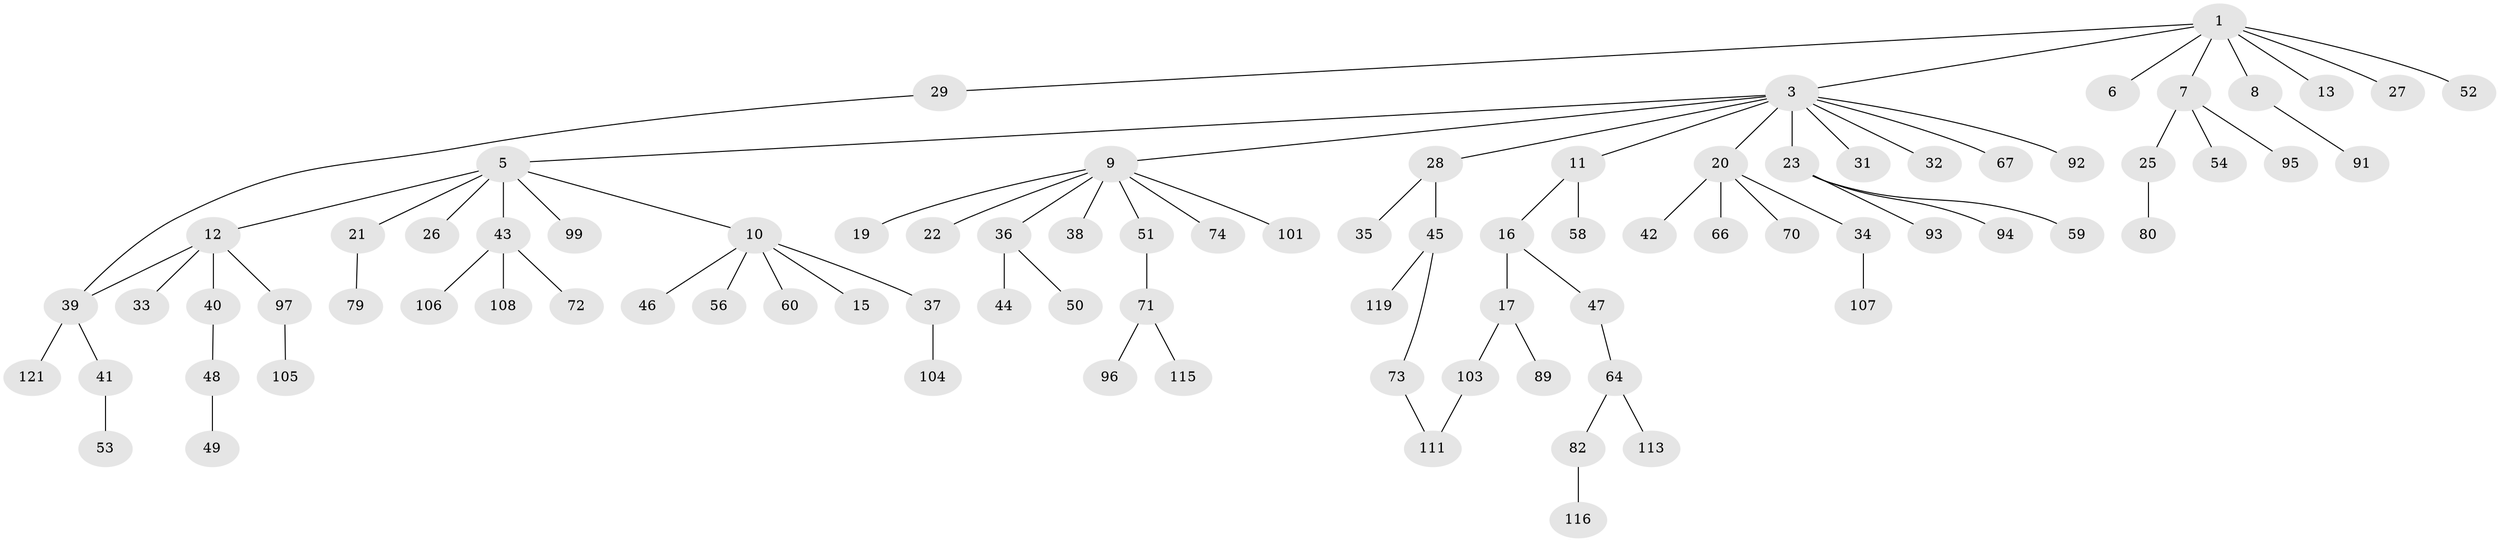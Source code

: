 // original degree distribution, {4: 0.06557377049180328, 6: 0.01639344262295082, 7: 0.02459016393442623, 1: 0.5081967213114754, 3: 0.13114754098360656, 5: 0.02459016393442623, 2: 0.22950819672131148}
// Generated by graph-tools (version 1.1) at 2025/17/03/04/25 18:17:10]
// undirected, 85 vertices, 86 edges
graph export_dot {
graph [start="1"]
  node [color=gray90,style=filled];
  1 [super="+2"];
  3 [super="+4"];
  5;
  6;
  7;
  8 [super="+110"];
  9 [super="+18"];
  10 [super="+14"];
  11;
  12 [super="+57"];
  13;
  15;
  16;
  17 [super="+68+24"];
  19;
  20;
  21 [super="+77+83+75"];
  22;
  23;
  25 [super="+90+69"];
  26;
  27 [super="+81"];
  28;
  29;
  31 [super="+117"];
  32;
  33;
  34 [super="+85"];
  35;
  36;
  37;
  38;
  39;
  40;
  41;
  42;
  43 [super="+62"];
  44;
  45 [super="+118+55"];
  46 [super="+84+102"];
  47;
  48;
  49 [super="+78+86"];
  50;
  51 [super="+61"];
  52 [super="+120"];
  53 [super="+100"];
  54;
  56;
  58;
  59;
  60;
  64 [super="+65"];
  66;
  67;
  70;
  71;
  72;
  73;
  74;
  79;
  80;
  82 [super="+112"];
  89;
  91;
  92;
  93;
  94;
  95;
  96;
  97;
  99;
  101;
  103;
  104;
  105;
  106;
  107;
  108;
  111 [super="+114"];
  113;
  115;
  116;
  119;
  121;
  1 -- 3;
  1 -- 27;
  1 -- 52;
  1 -- 29;
  1 -- 6;
  1 -- 7;
  1 -- 8;
  1 -- 13;
  3 -- 9;
  3 -- 11;
  3 -- 23;
  3 -- 31;
  3 -- 92;
  3 -- 32;
  3 -- 67;
  3 -- 5;
  3 -- 20;
  3 -- 28;
  5 -- 10;
  5 -- 12;
  5 -- 21;
  5 -- 26;
  5 -- 43;
  5 -- 99;
  7 -- 25;
  7 -- 54;
  7 -- 95;
  8 -- 91;
  9 -- 101;
  9 -- 51;
  9 -- 36;
  9 -- 19;
  9 -- 38;
  9 -- 22;
  9 -- 74;
  10 -- 46;
  10 -- 37;
  10 -- 56;
  10 -- 60;
  10 -- 15;
  11 -- 16;
  11 -- 58;
  12 -- 33;
  12 -- 40;
  12 -- 97;
  12 -- 39;
  16 -- 17;
  16 -- 47;
  17 -- 103;
  17 -- 89;
  20 -- 34;
  20 -- 42;
  20 -- 66;
  20 -- 70;
  21 -- 79;
  23 -- 59;
  23 -- 93;
  23 -- 94;
  25 -- 80;
  28 -- 35;
  28 -- 45;
  29 -- 39;
  34 -- 107;
  36 -- 44;
  36 -- 50;
  37 -- 104;
  39 -- 41;
  39 -- 121;
  40 -- 48;
  41 -- 53;
  43 -- 72;
  43 -- 106;
  43 -- 108;
  45 -- 73;
  45 -- 119;
  47 -- 64;
  48 -- 49;
  51 -- 71;
  64 -- 113;
  64 -- 82;
  71 -- 96;
  71 -- 115;
  73 -- 111;
  82 -- 116;
  97 -- 105;
  103 -- 111;
}
